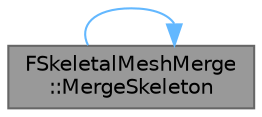 digraph "FSkeletalMeshMerge::MergeSkeleton"
{
 // INTERACTIVE_SVG=YES
 // LATEX_PDF_SIZE
  bgcolor="transparent";
  edge [fontname=Helvetica,fontsize=10,labelfontname=Helvetica,labelfontsize=10];
  node [fontname=Helvetica,fontsize=10,shape=box,height=0.2,width=0.4];
  rankdir="LR";
  Node1 [id="Node000001",label="FSkeletalMeshMerge\l::MergeSkeleton",height=0.2,width=0.4,color="gray40", fillcolor="grey60", style="filled", fontcolor="black",tooltip="Create the 'MergedMesh' reference skeleton from the skeletons in the 'SrcMeshList'."];
  Node1 -> Node1 [id="edge1_Node000001_Node000001",color="steelblue1",style="solid",tooltip=" "];
}
